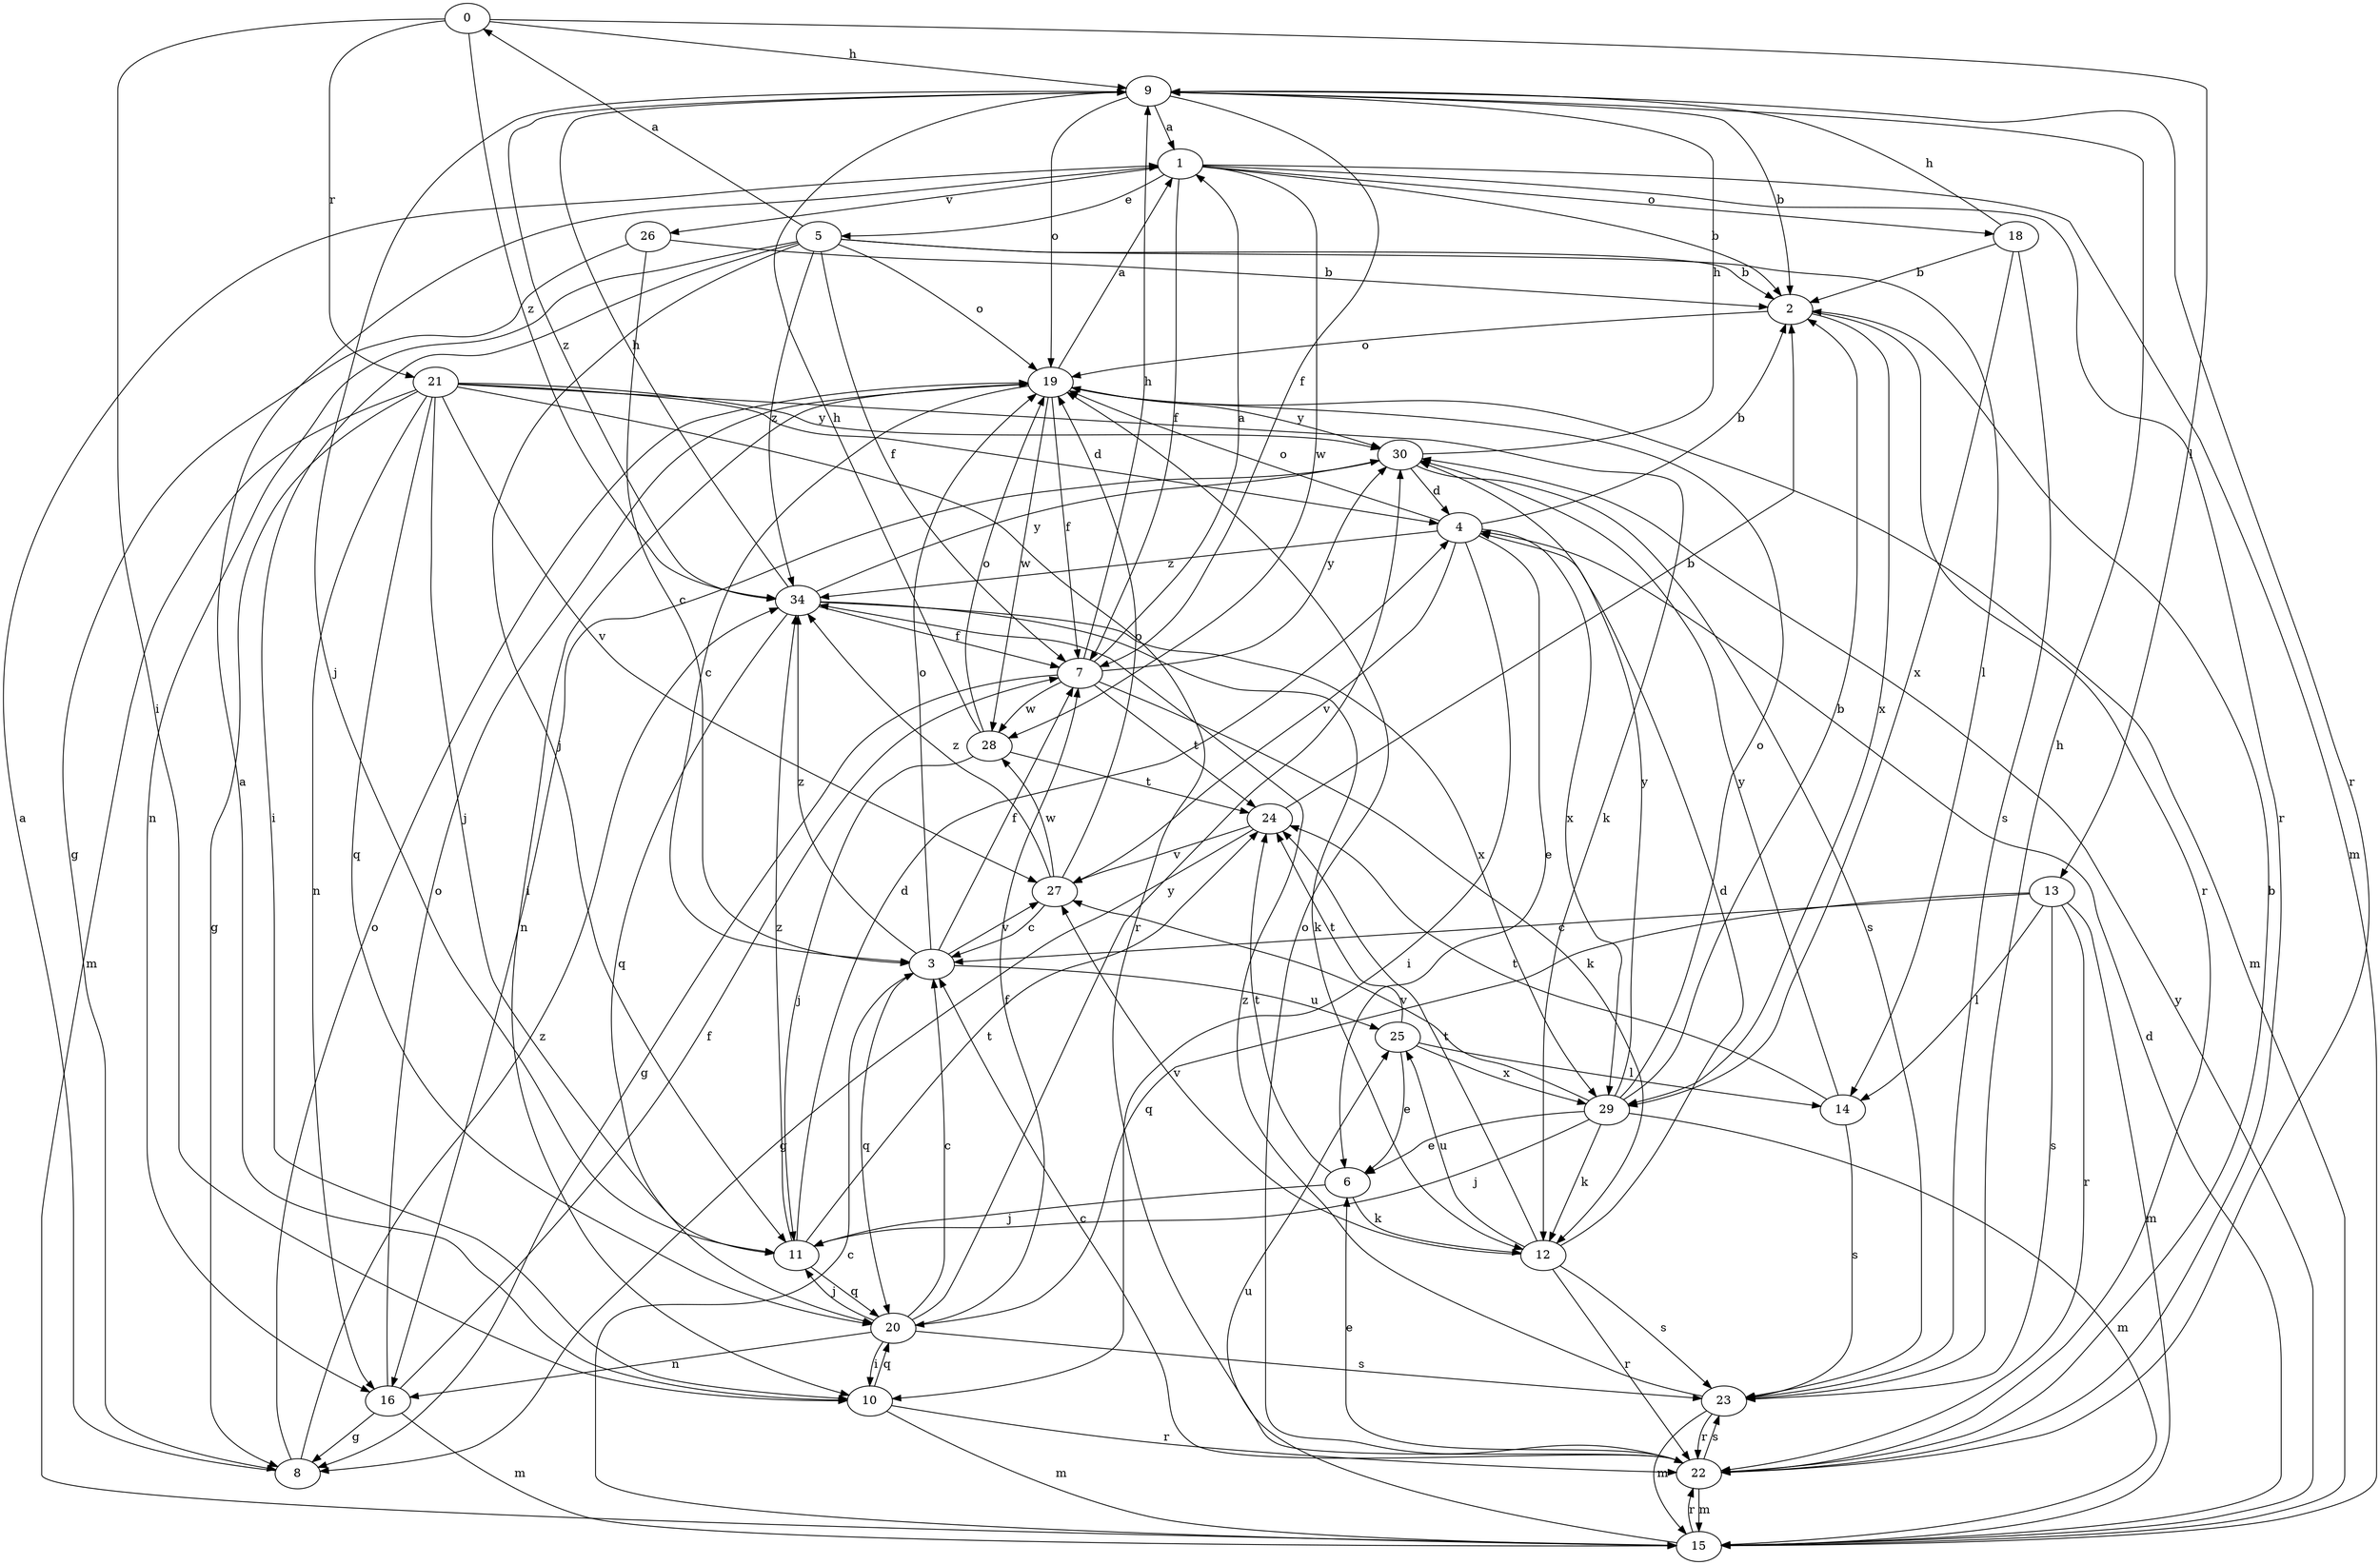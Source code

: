 strict digraph  {
0;
1;
2;
3;
4;
5;
6;
7;
8;
9;
10;
11;
12;
13;
14;
15;
16;
18;
19;
20;
21;
22;
23;
24;
25;
26;
27;
28;
29;
30;
34;
0 -> 9  [label=h];
0 -> 10  [label=i];
0 -> 13  [label=l];
0 -> 21  [label=r];
0 -> 34  [label=z];
1 -> 2  [label=b];
1 -> 5  [label=e];
1 -> 7  [label=f];
1 -> 15  [label=m];
1 -> 18  [label=o];
1 -> 22  [label=r];
1 -> 26  [label=v];
1 -> 28  [label=w];
2 -> 19  [label=o];
2 -> 22  [label=r];
2 -> 29  [label=x];
3 -> 7  [label=f];
3 -> 19  [label=o];
3 -> 20  [label=q];
3 -> 25  [label=u];
3 -> 27  [label=v];
3 -> 34  [label=z];
4 -> 2  [label=b];
4 -> 6  [label=e];
4 -> 10  [label=i];
4 -> 19  [label=o];
4 -> 27  [label=v];
4 -> 29  [label=x];
4 -> 34  [label=z];
5 -> 0  [label=a];
5 -> 2  [label=b];
5 -> 7  [label=f];
5 -> 10  [label=i];
5 -> 11  [label=j];
5 -> 14  [label=l];
5 -> 16  [label=n];
5 -> 19  [label=o];
5 -> 34  [label=z];
6 -> 11  [label=j];
6 -> 12  [label=k];
6 -> 24  [label=t];
7 -> 1  [label=a];
7 -> 8  [label=g];
7 -> 9  [label=h];
7 -> 12  [label=k];
7 -> 24  [label=t];
7 -> 28  [label=w];
7 -> 30  [label=y];
8 -> 1  [label=a];
8 -> 19  [label=o];
8 -> 34  [label=z];
9 -> 1  [label=a];
9 -> 2  [label=b];
9 -> 7  [label=f];
9 -> 11  [label=j];
9 -> 19  [label=o];
9 -> 22  [label=r];
9 -> 34  [label=z];
10 -> 1  [label=a];
10 -> 15  [label=m];
10 -> 20  [label=q];
10 -> 22  [label=r];
11 -> 4  [label=d];
11 -> 20  [label=q];
11 -> 24  [label=t];
11 -> 34  [label=z];
12 -> 4  [label=d];
12 -> 22  [label=r];
12 -> 23  [label=s];
12 -> 24  [label=t];
12 -> 25  [label=u];
12 -> 27  [label=v];
13 -> 3  [label=c];
13 -> 14  [label=l];
13 -> 15  [label=m];
13 -> 20  [label=q];
13 -> 22  [label=r];
13 -> 23  [label=s];
14 -> 23  [label=s];
14 -> 24  [label=t];
14 -> 30  [label=y];
15 -> 3  [label=c];
15 -> 4  [label=d];
15 -> 22  [label=r];
15 -> 25  [label=u];
15 -> 30  [label=y];
16 -> 7  [label=f];
16 -> 8  [label=g];
16 -> 15  [label=m];
16 -> 19  [label=o];
18 -> 2  [label=b];
18 -> 9  [label=h];
18 -> 23  [label=s];
18 -> 29  [label=x];
19 -> 1  [label=a];
19 -> 3  [label=c];
19 -> 7  [label=f];
19 -> 10  [label=i];
19 -> 15  [label=m];
19 -> 28  [label=w];
19 -> 30  [label=y];
20 -> 3  [label=c];
20 -> 7  [label=f];
20 -> 10  [label=i];
20 -> 11  [label=j];
20 -> 16  [label=n];
20 -> 23  [label=s];
20 -> 30  [label=y];
21 -> 4  [label=d];
21 -> 8  [label=g];
21 -> 11  [label=j];
21 -> 12  [label=k];
21 -> 15  [label=m];
21 -> 16  [label=n];
21 -> 20  [label=q];
21 -> 22  [label=r];
21 -> 27  [label=v];
21 -> 30  [label=y];
22 -> 2  [label=b];
22 -> 3  [label=c];
22 -> 6  [label=e];
22 -> 15  [label=m];
22 -> 19  [label=o];
22 -> 23  [label=s];
23 -> 9  [label=h];
23 -> 15  [label=m];
23 -> 22  [label=r];
23 -> 34  [label=z];
24 -> 2  [label=b];
24 -> 8  [label=g];
24 -> 27  [label=v];
25 -> 6  [label=e];
25 -> 14  [label=l];
25 -> 24  [label=t];
25 -> 29  [label=x];
26 -> 2  [label=b];
26 -> 3  [label=c];
26 -> 8  [label=g];
27 -> 3  [label=c];
27 -> 19  [label=o];
27 -> 28  [label=w];
27 -> 34  [label=z];
28 -> 9  [label=h];
28 -> 11  [label=j];
28 -> 19  [label=o];
28 -> 24  [label=t];
29 -> 2  [label=b];
29 -> 6  [label=e];
29 -> 11  [label=j];
29 -> 12  [label=k];
29 -> 15  [label=m];
29 -> 19  [label=o];
29 -> 27  [label=v];
29 -> 30  [label=y];
30 -> 4  [label=d];
30 -> 9  [label=h];
30 -> 16  [label=n];
30 -> 23  [label=s];
34 -> 7  [label=f];
34 -> 9  [label=h];
34 -> 12  [label=k];
34 -> 20  [label=q];
34 -> 29  [label=x];
34 -> 30  [label=y];
}

